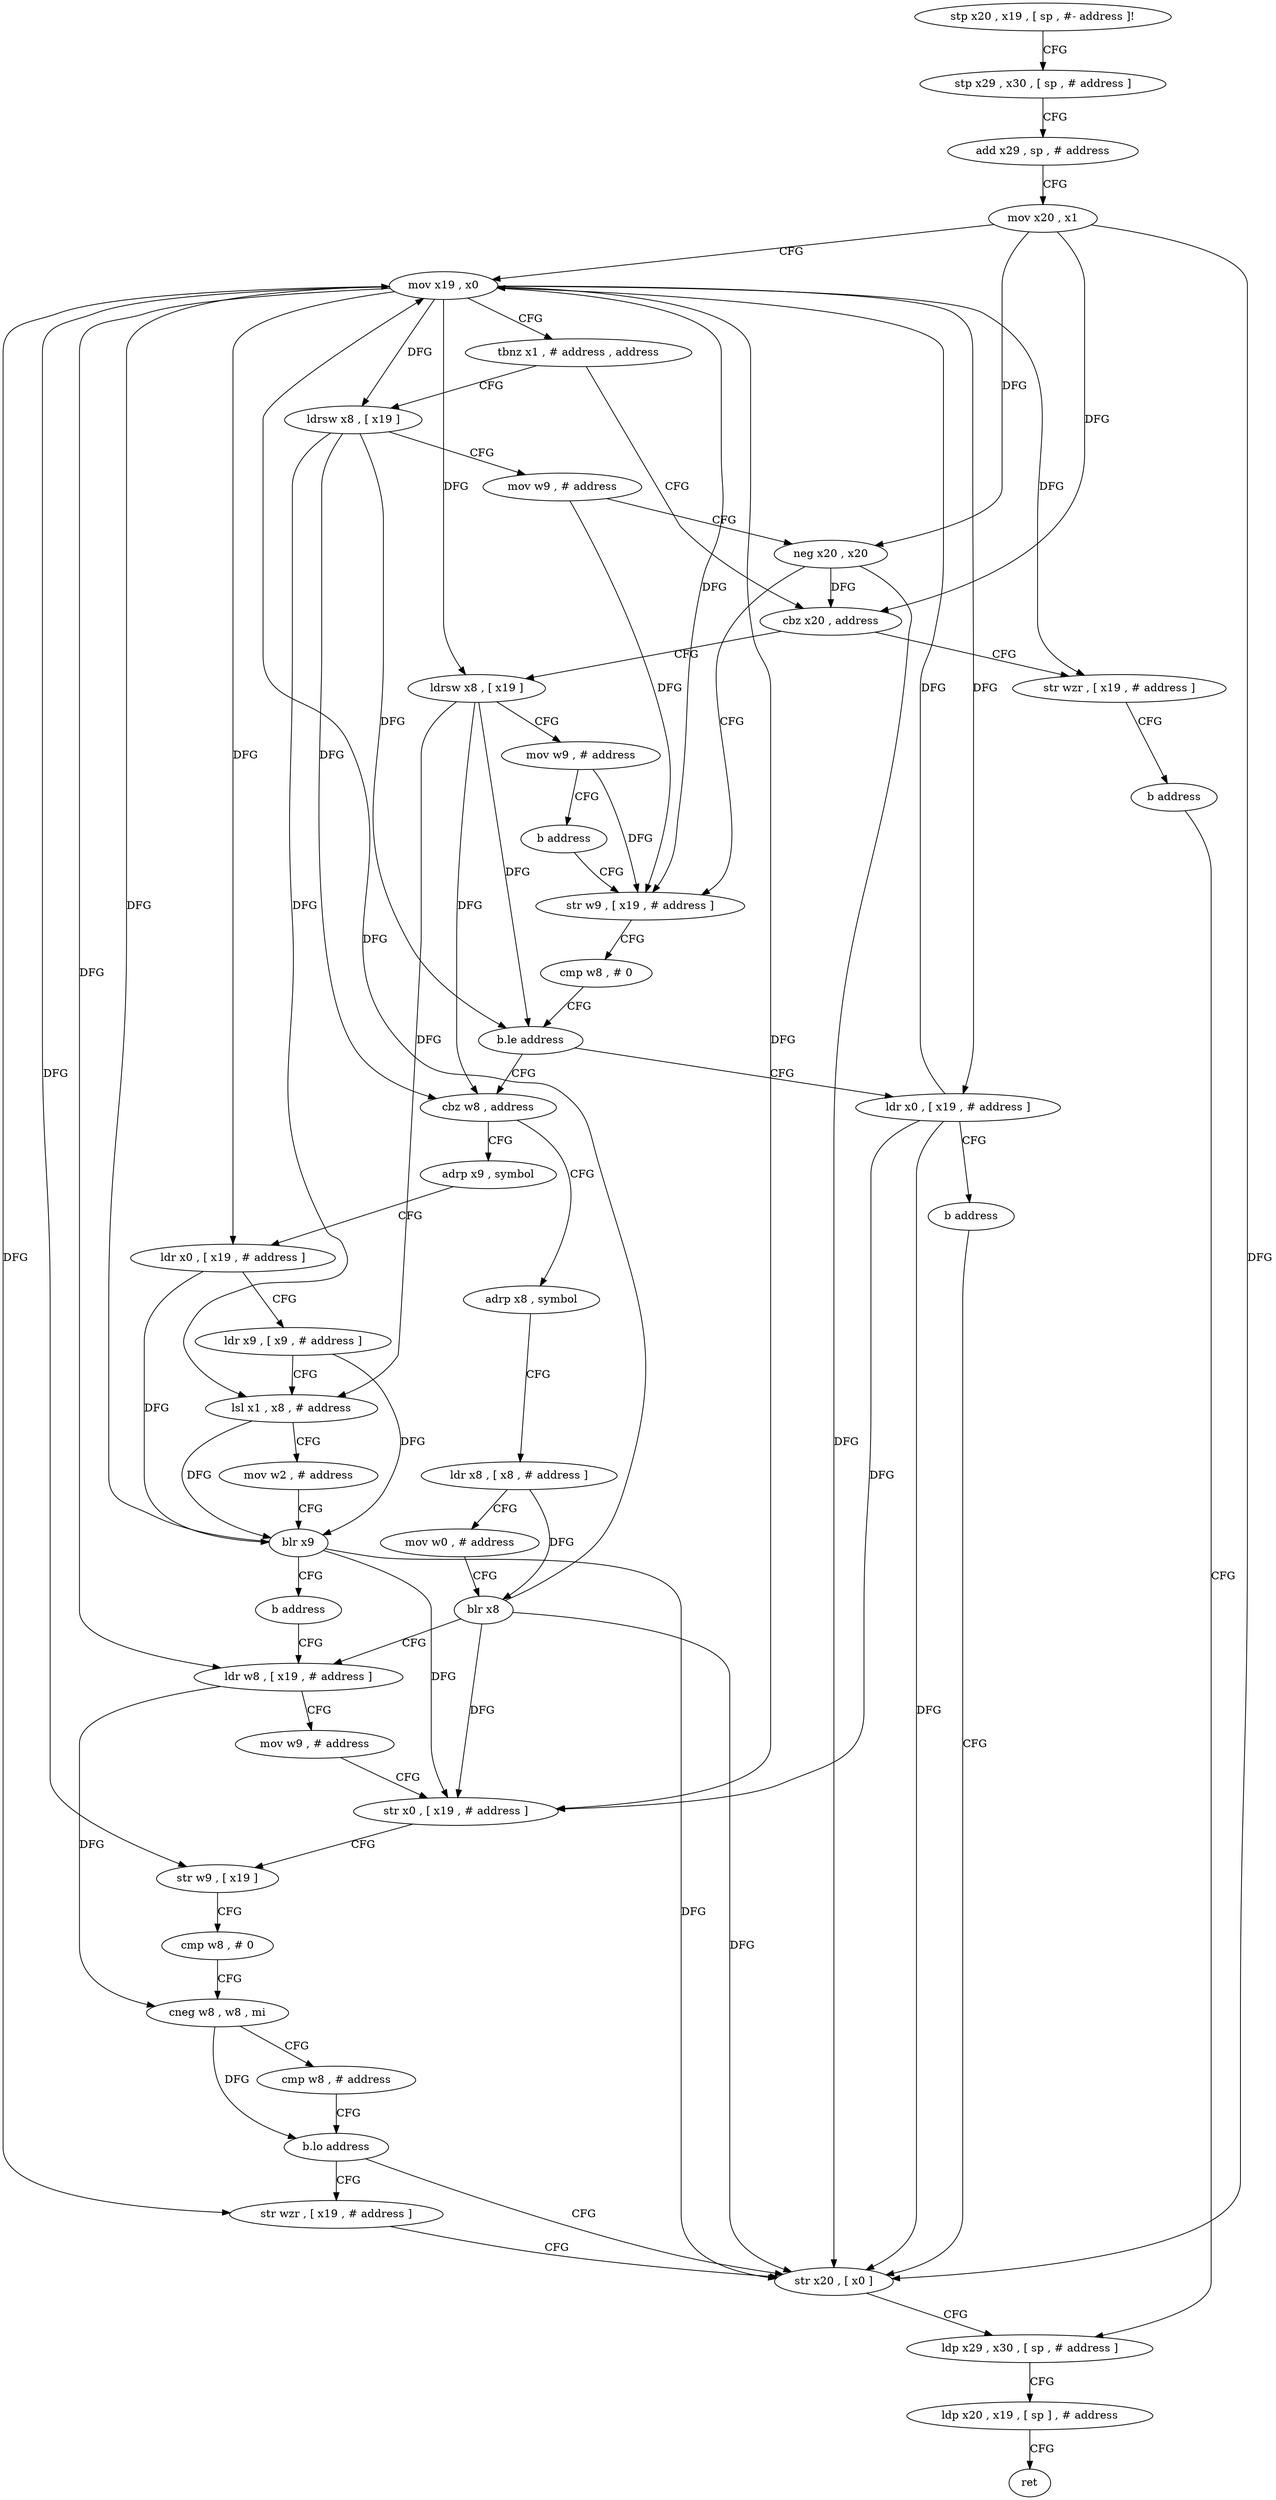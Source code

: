 digraph "func" {
"4226432" [label = "stp x20 , x19 , [ sp , #- address ]!" ]
"4226436" [label = "stp x29 , x30 , [ sp , # address ]" ]
"4226440" [label = "add x29 , sp , # address" ]
"4226444" [label = "mov x20 , x1" ]
"4226448" [label = "mov x19 , x0" ]
"4226452" [label = "tbnz x1 , # address , address" ]
"4226472" [label = "ldrsw x8 , [ x19 ]" ]
"4226456" [label = "cbz x20 , address" ]
"4226476" [label = "mov w9 , # address" ]
"4226480" [label = "neg x20 , x20" ]
"4226484" [label = "str w9 , [ x19 , # address ]" ]
"4226536" [label = "str wzr , [ x19 , # address ]" ]
"4226460" [label = "ldrsw x8 , [ x19 ]" ]
"4226504" [label = "cbz w8 , address" ]
"4226544" [label = "adrp x8 , symbol" ]
"4226508" [label = "adrp x9 , symbol" ]
"4226496" [label = "ldr x0 , [ x19 , # address ]" ]
"4226500" [label = "b address" ]
"4226596" [label = "str x20 , [ x0 ]" ]
"4226540" [label = "b address" ]
"4226600" [label = "ldp x29 , x30 , [ sp , # address ]" ]
"4226464" [label = "mov w9 , # address" ]
"4226468" [label = "b address" ]
"4226548" [label = "ldr x8 , [ x8 , # address ]" ]
"4226552" [label = "mov w0 , # address" ]
"4226556" [label = "blr x8" ]
"4226560" [label = "ldr w8 , [ x19 , # address ]" ]
"4226512" [label = "ldr x0 , [ x19 , # address ]" ]
"4226516" [label = "ldr x9 , [ x9 , # address ]" ]
"4226520" [label = "lsl x1 , x8 , # address" ]
"4226524" [label = "mov w2 , # address" ]
"4226528" [label = "blr x9" ]
"4226532" [label = "b address" ]
"4226604" [label = "ldp x20 , x19 , [ sp ] , # address" ]
"4226608" [label = "ret" ]
"4226488" [label = "cmp w8 , # 0" ]
"4226492" [label = "b.le address" ]
"4226592" [label = "str wzr , [ x19 , # address ]" ]
"4226564" [label = "mov w9 , # address" ]
"4226568" [label = "str x0 , [ x19 , # address ]" ]
"4226572" [label = "str w9 , [ x19 ]" ]
"4226576" [label = "cmp w8 , # 0" ]
"4226580" [label = "cneg w8 , w8 , mi" ]
"4226584" [label = "cmp w8 , # address" ]
"4226588" [label = "b.lo address" ]
"4226432" -> "4226436" [ label = "CFG" ]
"4226436" -> "4226440" [ label = "CFG" ]
"4226440" -> "4226444" [ label = "CFG" ]
"4226444" -> "4226448" [ label = "CFG" ]
"4226444" -> "4226480" [ label = "DFG" ]
"4226444" -> "4226456" [ label = "DFG" ]
"4226444" -> "4226596" [ label = "DFG" ]
"4226448" -> "4226452" [ label = "CFG" ]
"4226448" -> "4226472" [ label = "DFG" ]
"4226448" -> "4226484" [ label = "DFG" ]
"4226448" -> "4226536" [ label = "DFG" ]
"4226448" -> "4226460" [ label = "DFG" ]
"4226448" -> "4226496" [ label = "DFG" ]
"4226448" -> "4226512" [ label = "DFG" ]
"4226448" -> "4226560" [ label = "DFG" ]
"4226448" -> "4226568" [ label = "DFG" ]
"4226448" -> "4226572" [ label = "DFG" ]
"4226448" -> "4226592" [ label = "DFG" ]
"4226452" -> "4226472" [ label = "CFG" ]
"4226452" -> "4226456" [ label = "CFG" ]
"4226472" -> "4226476" [ label = "CFG" ]
"4226472" -> "4226492" [ label = "DFG" ]
"4226472" -> "4226504" [ label = "DFG" ]
"4226472" -> "4226520" [ label = "DFG" ]
"4226456" -> "4226536" [ label = "CFG" ]
"4226456" -> "4226460" [ label = "CFG" ]
"4226476" -> "4226480" [ label = "CFG" ]
"4226476" -> "4226484" [ label = "DFG" ]
"4226480" -> "4226484" [ label = "CFG" ]
"4226480" -> "4226456" [ label = "DFG" ]
"4226480" -> "4226596" [ label = "DFG" ]
"4226484" -> "4226488" [ label = "CFG" ]
"4226536" -> "4226540" [ label = "CFG" ]
"4226460" -> "4226464" [ label = "CFG" ]
"4226460" -> "4226492" [ label = "DFG" ]
"4226460" -> "4226504" [ label = "DFG" ]
"4226460" -> "4226520" [ label = "DFG" ]
"4226504" -> "4226544" [ label = "CFG" ]
"4226504" -> "4226508" [ label = "CFG" ]
"4226544" -> "4226548" [ label = "CFG" ]
"4226508" -> "4226512" [ label = "CFG" ]
"4226496" -> "4226500" [ label = "CFG" ]
"4226496" -> "4226448" [ label = "DFG" ]
"4226496" -> "4226596" [ label = "DFG" ]
"4226496" -> "4226568" [ label = "DFG" ]
"4226500" -> "4226596" [ label = "CFG" ]
"4226596" -> "4226600" [ label = "CFG" ]
"4226540" -> "4226600" [ label = "CFG" ]
"4226600" -> "4226604" [ label = "CFG" ]
"4226464" -> "4226468" [ label = "CFG" ]
"4226464" -> "4226484" [ label = "DFG" ]
"4226468" -> "4226484" [ label = "CFG" ]
"4226548" -> "4226552" [ label = "CFG" ]
"4226548" -> "4226556" [ label = "DFG" ]
"4226552" -> "4226556" [ label = "CFG" ]
"4226556" -> "4226560" [ label = "CFG" ]
"4226556" -> "4226448" [ label = "DFG" ]
"4226556" -> "4226596" [ label = "DFG" ]
"4226556" -> "4226568" [ label = "DFG" ]
"4226560" -> "4226564" [ label = "CFG" ]
"4226560" -> "4226580" [ label = "DFG" ]
"4226512" -> "4226516" [ label = "CFG" ]
"4226512" -> "4226528" [ label = "DFG" ]
"4226516" -> "4226520" [ label = "CFG" ]
"4226516" -> "4226528" [ label = "DFG" ]
"4226520" -> "4226524" [ label = "CFG" ]
"4226520" -> "4226528" [ label = "DFG" ]
"4226524" -> "4226528" [ label = "CFG" ]
"4226528" -> "4226532" [ label = "CFG" ]
"4226528" -> "4226448" [ label = "DFG" ]
"4226528" -> "4226596" [ label = "DFG" ]
"4226528" -> "4226568" [ label = "DFG" ]
"4226532" -> "4226560" [ label = "CFG" ]
"4226604" -> "4226608" [ label = "CFG" ]
"4226488" -> "4226492" [ label = "CFG" ]
"4226492" -> "4226504" [ label = "CFG" ]
"4226492" -> "4226496" [ label = "CFG" ]
"4226592" -> "4226596" [ label = "CFG" ]
"4226564" -> "4226568" [ label = "CFG" ]
"4226568" -> "4226572" [ label = "CFG" ]
"4226572" -> "4226576" [ label = "CFG" ]
"4226576" -> "4226580" [ label = "CFG" ]
"4226580" -> "4226584" [ label = "CFG" ]
"4226580" -> "4226588" [ label = "DFG" ]
"4226584" -> "4226588" [ label = "CFG" ]
"4226588" -> "4226596" [ label = "CFG" ]
"4226588" -> "4226592" [ label = "CFG" ]
}

